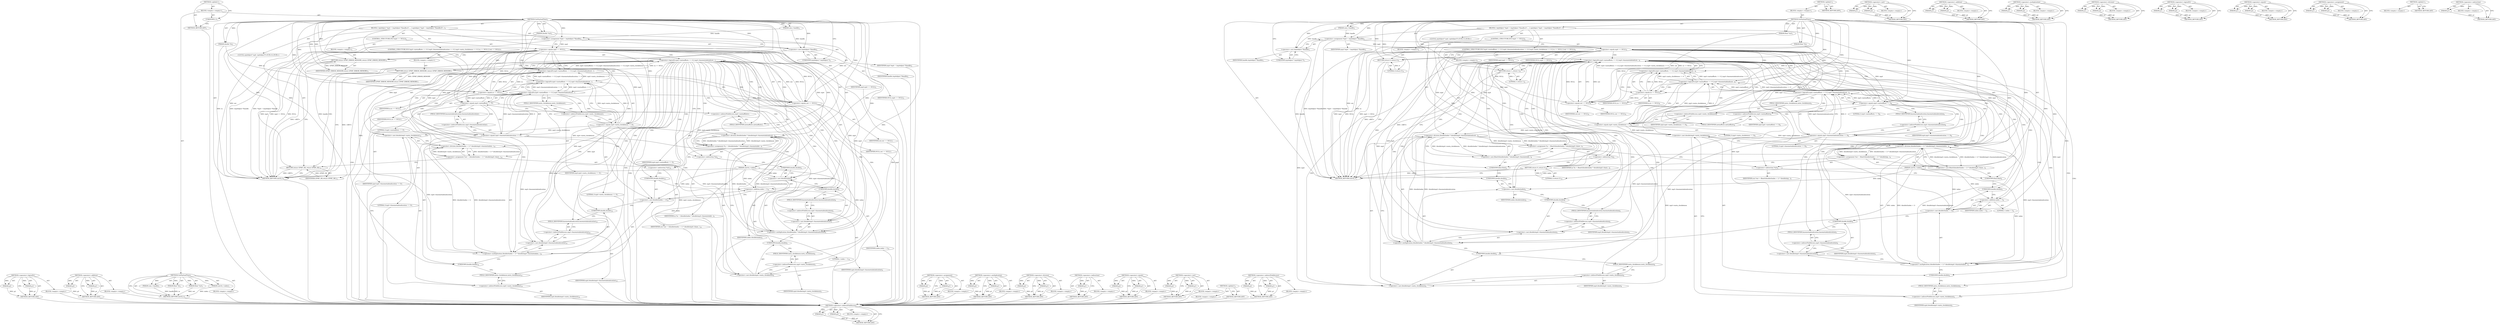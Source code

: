 digraph "&lt;operator&gt;.indirectFieldAccess" {
vulnerable_145 [label=<(METHOD,&lt;operator&gt;.indirectFieldAccess)>];
vulnerable_146 [label=<(PARAM,p1)>];
vulnerable_147 [label=<(PARAM,p2)>];
vulnerable_148 [label=<(BLOCK,&lt;empty&gt;,&lt;empty&gt;)>];
vulnerable_149 [label=<(METHOD_RETURN,ANY)>];
vulnerable_6 [label=<(METHOD,&lt;global&gt;)<SUB>1</SUB>>];
vulnerable_7 [label=<(BLOCK,&lt;empty&gt;,&lt;empty&gt;)<SUB>1</SUB>>];
vulnerable_8 [label=<(METHOD,GetPayloadTime)<SUB>1</SUB>>];
vulnerable_9 [label=<(PARAM,size_t handle)<SUB>1</SUB>>];
vulnerable_10 [label=<(PARAM,uint32_t index)<SUB>1</SUB>>];
vulnerable_11 [label=<(PARAM,float *in)<SUB>1</SUB>>];
vulnerable_12 [label=<(PARAM,float *out)<SUB>1</SUB>>];
vulnerable_13 [label=<(BLOCK,{
 	mp4object *mp4 = (mp4object *)handle;
	if (...,{
 	mp4object *mp4 = (mp4object *)handle;
	if (...)<SUB>2</SUB>>];
vulnerable_14 [label="<(LOCAL,mp4object* mp4: mp4object*)<SUB>3</SUB>>"];
vulnerable_15 [label=<(&lt;operator&gt;.assignment,*mp4 = (mp4object *)handle)<SUB>3</SUB>>];
vulnerable_16 [label=<(IDENTIFIER,mp4,*mp4 = (mp4object *)handle)<SUB>3</SUB>>];
vulnerable_17 [label=<(&lt;operator&gt;.cast,(mp4object *)handle)<SUB>3</SUB>>];
vulnerable_18 [label=<(UNKNOWN,mp4object *,mp4object *)<SUB>3</SUB>>];
vulnerable_19 [label=<(IDENTIFIER,handle,(mp4object *)handle)<SUB>3</SUB>>];
vulnerable_20 [label=<(CONTROL_STRUCTURE,IF,if (mp4 == NULL))<SUB>4</SUB>>];
vulnerable_21 [label=<(&lt;operator&gt;.equals,mp4 == NULL)<SUB>4</SUB>>];
vulnerable_22 [label=<(IDENTIFIER,mp4,mp4 == NULL)<SUB>4</SUB>>];
vulnerable_23 [label=<(IDENTIFIER,NULL,mp4 == NULL)<SUB>4</SUB>>];
vulnerable_24 [label=<(BLOCK,&lt;empty&gt;,&lt;empty&gt;)<SUB>4</SUB>>];
vulnerable_25 [label=<(RETURN,return 0;,return 0;)<SUB>4</SUB>>];
vulnerable_26 [label=<(LITERAL,0,return 0;)<SUB>4</SUB>>];
vulnerable_27 [label=<(CONTROL_STRUCTURE,IF,if (mp4-&gt;metaoffsets == 0 || mp4-&gt;basemetadataduration == 0 || mp4-&gt;meta_clockdemon == 0 || in == NULL || out == NULL))<SUB>6</SUB>>];
vulnerable_28 [label=<(&lt;operator&gt;.logicalOr,mp4-&gt;metaoffsets == 0 || mp4-&gt;basemetadatadurat...)<SUB>6</SUB>>];
vulnerable_29 [label=<(&lt;operator&gt;.logicalOr,mp4-&gt;metaoffsets == 0 || mp4-&gt;basemetadatadurat...)<SUB>6</SUB>>];
vulnerable_30 [label=<(&lt;operator&gt;.logicalOr,mp4-&gt;metaoffsets == 0 || mp4-&gt;basemetadatadurat...)<SUB>6</SUB>>];
vulnerable_31 [label=<(&lt;operator&gt;.logicalOr,mp4-&gt;metaoffsets == 0 || mp4-&gt;basemetadatadurat...)<SUB>6</SUB>>];
vulnerable_32 [label=<(&lt;operator&gt;.equals,mp4-&gt;metaoffsets == 0)<SUB>6</SUB>>];
vulnerable_33 [label=<(&lt;operator&gt;.indirectFieldAccess,mp4-&gt;metaoffsets)<SUB>6</SUB>>];
vulnerable_34 [label=<(IDENTIFIER,mp4,mp4-&gt;metaoffsets == 0)<SUB>6</SUB>>];
vulnerable_35 [label=<(FIELD_IDENTIFIER,metaoffsets,metaoffsets)<SUB>6</SUB>>];
vulnerable_36 [label=<(LITERAL,0,mp4-&gt;metaoffsets == 0)<SUB>6</SUB>>];
vulnerable_37 [label=<(&lt;operator&gt;.equals,mp4-&gt;basemetadataduration == 0)<SUB>6</SUB>>];
vulnerable_38 [label=<(&lt;operator&gt;.indirectFieldAccess,mp4-&gt;basemetadataduration)<SUB>6</SUB>>];
vulnerable_39 [label=<(IDENTIFIER,mp4,mp4-&gt;basemetadataduration == 0)<SUB>6</SUB>>];
vulnerable_40 [label=<(FIELD_IDENTIFIER,basemetadataduration,basemetadataduration)<SUB>6</SUB>>];
vulnerable_41 [label=<(LITERAL,0,mp4-&gt;basemetadataduration == 0)<SUB>6</SUB>>];
vulnerable_42 [label=<(&lt;operator&gt;.equals,mp4-&gt;meta_clockdemon == 0)<SUB>6</SUB>>];
vulnerable_43 [label=<(&lt;operator&gt;.indirectFieldAccess,mp4-&gt;meta_clockdemon)<SUB>6</SUB>>];
vulnerable_44 [label=<(IDENTIFIER,mp4,mp4-&gt;meta_clockdemon == 0)<SUB>6</SUB>>];
vulnerable_45 [label=<(FIELD_IDENTIFIER,meta_clockdemon,meta_clockdemon)<SUB>6</SUB>>];
vulnerable_46 [label=<(LITERAL,0,mp4-&gt;meta_clockdemon == 0)<SUB>6</SUB>>];
vulnerable_47 [label=<(&lt;operator&gt;.equals,in == NULL)<SUB>6</SUB>>];
vulnerable_48 [label=<(IDENTIFIER,in,in == NULL)<SUB>6</SUB>>];
vulnerable_49 [label=<(IDENTIFIER,NULL,in == NULL)<SUB>6</SUB>>];
vulnerable_50 [label=<(&lt;operator&gt;.equals,out == NULL)<SUB>6</SUB>>];
vulnerable_51 [label=<(IDENTIFIER,out,out == NULL)<SUB>6</SUB>>];
vulnerable_52 [label=<(IDENTIFIER,NULL,out == NULL)<SUB>6</SUB>>];
vulnerable_53 [label=<(BLOCK,&lt;empty&gt;,&lt;empty&gt;)<SUB>6</SUB>>];
vulnerable_54 [label=<(RETURN,return 1;,return 1;)<SUB>6</SUB>>];
vulnerable_55 [label=<(LITERAL,1,return 1;)<SUB>6</SUB>>];
vulnerable_56 [label=<(&lt;operator&gt;.assignment,*in = (float)((double)index * (double)mp4-&gt;base...)<SUB>8</SUB>>];
vulnerable_57 [label=<(&lt;operator&gt;.indirection,*in)<SUB>8</SUB>>];
vulnerable_58 [label=<(IDENTIFIER,in,*in = (float)((double)index * (double)mp4-&gt;base...)<SUB>8</SUB>>];
vulnerable_59 [label=<(&lt;operator&gt;.cast,(float)((double)index * (double)mp4-&gt;basemetada...)<SUB>8</SUB>>];
vulnerable_60 [label=<(UNKNOWN,float,float)<SUB>8</SUB>>];
vulnerable_61 [label=<(&lt;operator&gt;.division,(double)index * (double)mp4-&gt;basemetadatadurati...)<SUB>8</SUB>>];
vulnerable_62 [label=<(&lt;operator&gt;.multiplication,(double)index * (double)mp4-&gt;basemetadataduration)<SUB>8</SUB>>];
vulnerable_63 [label=<(&lt;operator&gt;.cast,(double)index)<SUB>8</SUB>>];
vulnerable_64 [label=<(UNKNOWN,double,double)<SUB>8</SUB>>];
vulnerable_65 [label=<(IDENTIFIER,index,(double)index)<SUB>8</SUB>>];
vulnerable_66 [label=<(&lt;operator&gt;.cast,(double)mp4-&gt;basemetadataduration)<SUB>8</SUB>>];
vulnerable_67 [label=<(UNKNOWN,double,double)<SUB>8</SUB>>];
vulnerable_68 [label=<(&lt;operator&gt;.indirectFieldAccess,mp4-&gt;basemetadataduration)<SUB>8</SUB>>];
vulnerable_69 [label=<(IDENTIFIER,mp4,(double)mp4-&gt;basemetadataduration)<SUB>8</SUB>>];
vulnerable_70 [label=<(FIELD_IDENTIFIER,basemetadataduration,basemetadataduration)<SUB>8</SUB>>];
vulnerable_71 [label=<(&lt;operator&gt;.cast,(double)mp4-&gt;meta_clockdemon)<SUB>8</SUB>>];
vulnerable_72 [label=<(UNKNOWN,double,double)<SUB>8</SUB>>];
vulnerable_73 [label=<(&lt;operator&gt;.indirectFieldAccess,mp4-&gt;meta_clockdemon)<SUB>8</SUB>>];
vulnerable_74 [label=<(IDENTIFIER,mp4,(double)mp4-&gt;meta_clockdemon)<SUB>8</SUB>>];
vulnerable_75 [label=<(FIELD_IDENTIFIER,meta_clockdemon,meta_clockdemon)<SUB>8</SUB>>];
vulnerable_76 [label=<(&lt;operator&gt;.assignment,*out = (float)((double)(index + 1) * (double)mp...)<SUB>9</SUB>>];
vulnerable_77 [label=<(&lt;operator&gt;.indirection,*out)<SUB>9</SUB>>];
vulnerable_78 [label=<(IDENTIFIER,out,*out = (float)((double)(index + 1) * (double)mp...)<SUB>9</SUB>>];
vulnerable_79 [label=<(&lt;operator&gt;.cast,(float)((double)(index + 1) * (double)mp4-&gt;base...)<SUB>9</SUB>>];
vulnerable_80 [label=<(UNKNOWN,float,float)<SUB>9</SUB>>];
vulnerable_81 [label=<(&lt;operator&gt;.division,(double)(index + 1) * (double)mp4-&gt;basemetadata...)<SUB>9</SUB>>];
vulnerable_82 [label=<(&lt;operator&gt;.multiplication,(double)(index + 1) * (double)mp4-&gt;basemetadata...)<SUB>9</SUB>>];
vulnerable_83 [label=<(&lt;operator&gt;.cast,(double)(index + 1))<SUB>9</SUB>>];
vulnerable_84 [label=<(UNKNOWN,double,double)<SUB>9</SUB>>];
vulnerable_85 [label=<(&lt;operator&gt;.addition,index + 1)<SUB>9</SUB>>];
vulnerable_86 [label=<(IDENTIFIER,index,index + 1)<SUB>9</SUB>>];
vulnerable_87 [label=<(LITERAL,1,index + 1)<SUB>9</SUB>>];
vulnerable_88 [label=<(&lt;operator&gt;.cast,(double)mp4-&gt;basemetadataduration)<SUB>9</SUB>>];
vulnerable_89 [label=<(UNKNOWN,double,double)<SUB>9</SUB>>];
vulnerable_90 [label=<(&lt;operator&gt;.indirectFieldAccess,mp4-&gt;basemetadataduration)<SUB>9</SUB>>];
vulnerable_91 [label=<(IDENTIFIER,mp4,(double)mp4-&gt;basemetadataduration)<SUB>9</SUB>>];
vulnerable_92 [label=<(FIELD_IDENTIFIER,basemetadataduration,basemetadataduration)<SUB>9</SUB>>];
vulnerable_93 [label=<(&lt;operator&gt;.cast,(double)mp4-&gt;meta_clockdemon)<SUB>9</SUB>>];
vulnerable_94 [label=<(UNKNOWN,double,double)<SUB>9</SUB>>];
vulnerable_95 [label=<(&lt;operator&gt;.indirectFieldAccess,mp4-&gt;meta_clockdemon)<SUB>9</SUB>>];
vulnerable_96 [label=<(IDENTIFIER,mp4,(double)mp4-&gt;meta_clockdemon)<SUB>9</SUB>>];
vulnerable_97 [label=<(FIELD_IDENTIFIER,meta_clockdemon,meta_clockdemon)<SUB>9</SUB>>];
vulnerable_98 [label=<(RETURN,return 0;,return 0;)<SUB>10</SUB>>];
vulnerable_99 [label=<(LITERAL,0,return 0;)<SUB>10</SUB>>];
vulnerable_100 [label=<(METHOD_RETURN,uint32_t)<SUB>1</SUB>>];
vulnerable_102 [label=<(METHOD_RETURN,ANY)<SUB>1</SUB>>];
vulnerable_130 [label=<(METHOD,&lt;operator&gt;.cast)>];
vulnerable_131 [label=<(PARAM,p1)>];
vulnerable_132 [label=<(PARAM,p2)>];
vulnerable_133 [label=<(BLOCK,&lt;empty&gt;,&lt;empty&gt;)>];
vulnerable_134 [label=<(METHOD_RETURN,ANY)>];
vulnerable_164 [label=<(METHOD,&lt;operator&gt;.addition)>];
vulnerable_165 [label=<(PARAM,p1)>];
vulnerable_166 [label=<(PARAM,p2)>];
vulnerable_167 [label=<(BLOCK,&lt;empty&gt;,&lt;empty&gt;)>];
vulnerable_168 [label=<(METHOD_RETURN,ANY)>];
vulnerable_159 [label=<(METHOD,&lt;operator&gt;.multiplication)>];
vulnerable_160 [label=<(PARAM,p1)>];
vulnerable_161 [label=<(PARAM,p2)>];
vulnerable_162 [label=<(BLOCK,&lt;empty&gt;,&lt;empty&gt;)>];
vulnerable_163 [label=<(METHOD_RETURN,ANY)>];
vulnerable_154 [label=<(METHOD,&lt;operator&gt;.division)>];
vulnerable_155 [label=<(PARAM,p1)>];
vulnerable_156 [label=<(PARAM,p2)>];
vulnerable_157 [label=<(BLOCK,&lt;empty&gt;,&lt;empty&gt;)>];
vulnerable_158 [label=<(METHOD_RETURN,ANY)>];
vulnerable_140 [label=<(METHOD,&lt;operator&gt;.logicalOr)>];
vulnerable_141 [label=<(PARAM,p1)>];
vulnerable_142 [label=<(PARAM,p2)>];
vulnerable_143 [label=<(BLOCK,&lt;empty&gt;,&lt;empty&gt;)>];
vulnerable_144 [label=<(METHOD_RETURN,ANY)>];
vulnerable_135 [label=<(METHOD,&lt;operator&gt;.equals)>];
vulnerable_136 [label=<(PARAM,p1)>];
vulnerable_137 [label=<(PARAM,p2)>];
vulnerable_138 [label=<(BLOCK,&lt;empty&gt;,&lt;empty&gt;)>];
vulnerable_139 [label=<(METHOD_RETURN,ANY)>];
vulnerable_125 [label=<(METHOD,&lt;operator&gt;.assignment)>];
vulnerable_126 [label=<(PARAM,p1)>];
vulnerable_127 [label=<(PARAM,p2)>];
vulnerable_128 [label=<(BLOCK,&lt;empty&gt;,&lt;empty&gt;)>];
vulnerable_129 [label=<(METHOD_RETURN,ANY)>];
vulnerable_119 [label=<(METHOD,&lt;global&gt;)<SUB>1</SUB>>];
vulnerable_120 [label=<(BLOCK,&lt;empty&gt;,&lt;empty&gt;)>];
vulnerable_121 [label=<(METHOD_RETURN,ANY)>];
vulnerable_150 [label=<(METHOD,&lt;operator&gt;.indirection)>];
vulnerable_151 [label=<(PARAM,p1)>];
vulnerable_152 [label=<(BLOCK,&lt;empty&gt;,&lt;empty&gt;)>];
vulnerable_153 [label=<(METHOD_RETURN,ANY)>];
fixed_147 [label=<(METHOD,&lt;operator&gt;.logicalOr)>];
fixed_148 [label=<(PARAM,p1)>];
fixed_149 [label=<(PARAM,p2)>];
fixed_150 [label=<(BLOCK,&lt;empty&gt;,&lt;empty&gt;)>];
fixed_151 [label=<(METHOD_RETURN,ANY)>];
fixed_171 [label=<(METHOD,&lt;operator&gt;.addition)>];
fixed_172 [label=<(PARAM,p1)>];
fixed_173 [label=<(PARAM,p2)>];
fixed_174 [label=<(BLOCK,&lt;empty&gt;,&lt;empty&gt;)>];
fixed_175 [label=<(METHOD_RETURN,ANY)>];
fixed_6 [label=<(METHOD,&lt;global&gt;)<SUB>1</SUB>>];
fixed_7 [label=<(BLOCK,&lt;empty&gt;,&lt;empty&gt;)<SUB>1</SUB>>];
fixed_8 [label=<(METHOD,GetPayloadTime)<SUB>1</SUB>>];
fixed_9 [label=<(PARAM,size_t handle)<SUB>1</SUB>>];
fixed_10 [label=<(PARAM,uint32_t index)<SUB>1</SUB>>];
fixed_11 [label=<(PARAM,float *in)<SUB>1</SUB>>];
fixed_12 [label=<(PARAM,float *out)<SUB>1</SUB>>];
fixed_13 [label=<(BLOCK,&lt;empty&gt;,&lt;empty&gt;)>];
fixed_14 [label=<(METHOD_RETURN,uint32_t)<SUB>1</SUB>>];
fixed_16 [label=<(UNKNOWN,),))<SUB>1</SUB>>];
fixed_17 [label=<(METHOD,GetPayloadTime)<SUB>2</SUB>>];
fixed_18 [label=<(PARAM,size_t handle)<SUB>2</SUB>>];
fixed_19 [label=<(PARAM,uint32_t index)<SUB>2</SUB>>];
fixed_20 [label=<(PARAM,double *in)<SUB>2</SUB>>];
fixed_21 [label=<(PARAM,double *out)<SUB>2</SUB>>];
fixed_22 [label=<(BLOCK,{
 	mp4object *mp4 = (mp4object *)handle;
	if (...,{
 	mp4object *mp4 = (mp4object *)handle;
	if (...)<SUB>3</SUB>>];
fixed_23 [label="<(LOCAL,mp4object* mp4: mp4object*)<SUB>4</SUB>>"];
fixed_24 [label=<(&lt;operator&gt;.assignment,*mp4 = (mp4object *)handle)<SUB>4</SUB>>];
fixed_25 [label=<(IDENTIFIER,mp4,*mp4 = (mp4object *)handle)<SUB>4</SUB>>];
fixed_26 [label=<(&lt;operator&gt;.cast,(mp4object *)handle)<SUB>4</SUB>>];
fixed_27 [label=<(UNKNOWN,mp4object *,mp4object *)<SUB>4</SUB>>];
fixed_28 [label=<(IDENTIFIER,handle,(mp4object *)handle)<SUB>4</SUB>>];
fixed_29 [label=<(CONTROL_STRUCTURE,IF,if (mp4 == NULL))<SUB>5</SUB>>];
fixed_30 [label=<(&lt;operator&gt;.equals,mp4 == NULL)<SUB>5</SUB>>];
fixed_31 [label=<(IDENTIFIER,mp4,mp4 == NULL)<SUB>5</SUB>>];
fixed_32 [label=<(IDENTIFIER,NULL,mp4 == NULL)<SUB>5</SUB>>];
fixed_33 [label=<(BLOCK,&lt;empty&gt;,&lt;empty&gt;)<SUB>5</SUB>>];
fixed_34 [label=<(RETURN,return GPMF_ERROR_MEMORY;,return GPMF_ERROR_MEMORY;)<SUB>5</SUB>>];
fixed_35 [label=<(IDENTIFIER,GPMF_ERROR_MEMORY,return GPMF_ERROR_MEMORY;)<SUB>5</SUB>>];
fixed_36 [label=<(CONTROL_STRUCTURE,IF,if (mp4-&gt;metaoffsets == 0 || mp4-&gt;basemetadataduration == 0 || mp4-&gt;meta_clockdemon == 0 || in == NULL || out == NULL))<SUB>7</SUB>>];
fixed_37 [label=<(&lt;operator&gt;.logicalOr,mp4-&gt;metaoffsets == 0 || mp4-&gt;basemetadatadurat...)<SUB>7</SUB>>];
fixed_38 [label=<(&lt;operator&gt;.logicalOr,mp4-&gt;metaoffsets == 0 || mp4-&gt;basemetadatadurat...)<SUB>7</SUB>>];
fixed_39 [label=<(&lt;operator&gt;.logicalOr,mp4-&gt;metaoffsets == 0 || mp4-&gt;basemetadatadurat...)<SUB>7</SUB>>];
fixed_40 [label=<(&lt;operator&gt;.logicalOr,mp4-&gt;metaoffsets == 0 || mp4-&gt;basemetadatadurat...)<SUB>7</SUB>>];
fixed_41 [label=<(&lt;operator&gt;.equals,mp4-&gt;metaoffsets == 0)<SUB>7</SUB>>];
fixed_42 [label=<(&lt;operator&gt;.indirectFieldAccess,mp4-&gt;metaoffsets)<SUB>7</SUB>>];
fixed_43 [label=<(IDENTIFIER,mp4,mp4-&gt;metaoffsets == 0)<SUB>7</SUB>>];
fixed_44 [label=<(FIELD_IDENTIFIER,metaoffsets,metaoffsets)<SUB>7</SUB>>];
fixed_45 [label=<(LITERAL,0,mp4-&gt;metaoffsets == 0)<SUB>7</SUB>>];
fixed_46 [label=<(&lt;operator&gt;.equals,mp4-&gt;basemetadataduration == 0)<SUB>7</SUB>>];
fixed_47 [label=<(&lt;operator&gt;.indirectFieldAccess,mp4-&gt;basemetadataduration)<SUB>7</SUB>>];
fixed_48 [label=<(IDENTIFIER,mp4,mp4-&gt;basemetadataduration == 0)<SUB>7</SUB>>];
fixed_49 [label=<(FIELD_IDENTIFIER,basemetadataduration,basemetadataduration)<SUB>7</SUB>>];
fixed_50 [label=<(LITERAL,0,mp4-&gt;basemetadataduration == 0)<SUB>7</SUB>>];
fixed_51 [label=<(&lt;operator&gt;.equals,mp4-&gt;meta_clockdemon == 0)<SUB>7</SUB>>];
fixed_52 [label=<(&lt;operator&gt;.indirectFieldAccess,mp4-&gt;meta_clockdemon)<SUB>7</SUB>>];
fixed_53 [label=<(IDENTIFIER,mp4,mp4-&gt;meta_clockdemon == 0)<SUB>7</SUB>>];
fixed_54 [label=<(FIELD_IDENTIFIER,meta_clockdemon,meta_clockdemon)<SUB>7</SUB>>];
fixed_55 [label=<(LITERAL,0,mp4-&gt;meta_clockdemon == 0)<SUB>7</SUB>>];
fixed_56 [label=<(&lt;operator&gt;.equals,in == NULL)<SUB>7</SUB>>];
fixed_57 [label=<(IDENTIFIER,in,in == NULL)<SUB>7</SUB>>];
fixed_58 [label=<(IDENTIFIER,NULL,in == NULL)<SUB>7</SUB>>];
fixed_59 [label=<(&lt;operator&gt;.equals,out == NULL)<SUB>7</SUB>>];
fixed_60 [label=<(IDENTIFIER,out,out == NULL)<SUB>7</SUB>>];
fixed_61 [label=<(IDENTIFIER,NULL,out == NULL)<SUB>7</SUB>>];
fixed_62 [label=<(BLOCK,&lt;empty&gt;,&lt;empty&gt;)<SUB>7</SUB>>];
fixed_63 [label=<(RETURN,return GPMF_ERROR_MEMORY;,return GPMF_ERROR_MEMORY;)<SUB>7</SUB>>];
fixed_64 [label=<(IDENTIFIER,GPMF_ERROR_MEMORY,return GPMF_ERROR_MEMORY;)<SUB>7</SUB>>];
fixed_65 [label=<(&lt;operator&gt;.assignment,*in = ((double)index * (double)mp4-&gt;basemetadat...)<SUB>9</SUB>>];
fixed_66 [label=<(&lt;operator&gt;.indirection,*in)<SUB>9</SUB>>];
fixed_67 [label=<(IDENTIFIER,in,*in = ((double)index * (double)mp4-&gt;basemetadat...)<SUB>9</SUB>>];
fixed_68 [label=<(&lt;operator&gt;.division,(double)index * (double)mp4-&gt;basemetadatadurati...)<SUB>9</SUB>>];
fixed_69 [label=<(&lt;operator&gt;.multiplication,(double)index * (double)mp4-&gt;basemetadataduration)<SUB>9</SUB>>];
fixed_70 [label=<(&lt;operator&gt;.cast,(double)index)<SUB>9</SUB>>];
fixed_71 [label=<(UNKNOWN,double,double)<SUB>9</SUB>>];
fixed_72 [label=<(IDENTIFIER,index,(double)index)<SUB>9</SUB>>];
fixed_73 [label=<(&lt;operator&gt;.cast,(double)mp4-&gt;basemetadataduration)<SUB>9</SUB>>];
fixed_74 [label=<(UNKNOWN,double,double)<SUB>9</SUB>>];
fixed_75 [label=<(&lt;operator&gt;.indirectFieldAccess,mp4-&gt;basemetadataduration)<SUB>9</SUB>>];
fixed_76 [label=<(IDENTIFIER,mp4,(double)mp4-&gt;basemetadataduration)<SUB>9</SUB>>];
fixed_77 [label=<(FIELD_IDENTIFIER,basemetadataduration,basemetadataduration)<SUB>9</SUB>>];
fixed_78 [label=<(&lt;operator&gt;.cast,(double)mp4-&gt;meta_clockdemon)<SUB>9</SUB>>];
fixed_79 [label=<(UNKNOWN,double,double)<SUB>9</SUB>>];
fixed_80 [label=<(&lt;operator&gt;.indirectFieldAccess,mp4-&gt;meta_clockdemon)<SUB>9</SUB>>];
fixed_81 [label=<(IDENTIFIER,mp4,(double)mp4-&gt;meta_clockdemon)<SUB>9</SUB>>];
fixed_82 [label=<(FIELD_IDENTIFIER,meta_clockdemon,meta_clockdemon)<SUB>9</SUB>>];
fixed_83 [label=<(&lt;operator&gt;.assignment,*out = ((double)(index + 1) * (double)mp4-&gt;base...)<SUB>10</SUB>>];
fixed_84 [label=<(&lt;operator&gt;.indirection,*out)<SUB>10</SUB>>];
fixed_85 [label=<(IDENTIFIER,out,*out = ((double)(index + 1) * (double)mp4-&gt;base...)<SUB>10</SUB>>];
fixed_86 [label=<(&lt;operator&gt;.division,(double)(index + 1) * (double)mp4-&gt;basemetadata...)<SUB>10</SUB>>];
fixed_87 [label=<(&lt;operator&gt;.multiplication,(double)(index + 1) * (double)mp4-&gt;basemetadata...)<SUB>10</SUB>>];
fixed_88 [label=<(&lt;operator&gt;.cast,(double)(index + 1))<SUB>10</SUB>>];
fixed_89 [label=<(UNKNOWN,double,double)<SUB>10</SUB>>];
fixed_90 [label=<(&lt;operator&gt;.addition,index + 1)<SUB>10</SUB>>];
fixed_91 [label=<(IDENTIFIER,index,index + 1)<SUB>10</SUB>>];
fixed_92 [label=<(LITERAL,1,index + 1)<SUB>10</SUB>>];
fixed_93 [label=<(&lt;operator&gt;.cast,(double)mp4-&gt;basemetadataduration)<SUB>10</SUB>>];
fixed_94 [label=<(UNKNOWN,double,double)<SUB>10</SUB>>];
fixed_95 [label=<(&lt;operator&gt;.indirectFieldAccess,mp4-&gt;basemetadataduration)<SUB>10</SUB>>];
fixed_96 [label=<(IDENTIFIER,mp4,(double)mp4-&gt;basemetadataduration)<SUB>10</SUB>>];
fixed_97 [label=<(FIELD_IDENTIFIER,basemetadataduration,basemetadataduration)<SUB>10</SUB>>];
fixed_98 [label=<(&lt;operator&gt;.cast,(double)mp4-&gt;meta_clockdemon)<SUB>10</SUB>>];
fixed_99 [label=<(UNKNOWN,double,double)<SUB>10</SUB>>];
fixed_100 [label=<(&lt;operator&gt;.indirectFieldAccess,mp4-&gt;meta_clockdemon)<SUB>10</SUB>>];
fixed_101 [label=<(IDENTIFIER,mp4,(double)mp4-&gt;meta_clockdemon)<SUB>10</SUB>>];
fixed_102 [label=<(FIELD_IDENTIFIER,meta_clockdemon,meta_clockdemon)<SUB>10</SUB>>];
fixed_103 [label=<(RETURN,return GPMF_OK;,return GPMF_OK;)<SUB>11</SUB>>];
fixed_104 [label=<(IDENTIFIER,GPMF_OK,return GPMF_OK;)<SUB>11</SUB>>];
fixed_105 [label=<(METHOD_RETURN,uint32_t)<SUB>2</SUB>>];
fixed_107 [label=<(METHOD_RETURN,ANY)<SUB>1</SUB>>];
fixed_132 [label=<(METHOD,&lt;operator&gt;.assignment)>];
fixed_133 [label=<(PARAM,p1)>];
fixed_134 [label=<(PARAM,p2)>];
fixed_135 [label=<(BLOCK,&lt;empty&gt;,&lt;empty&gt;)>];
fixed_136 [label=<(METHOD_RETURN,ANY)>];
fixed_166 [label=<(METHOD,&lt;operator&gt;.multiplication)>];
fixed_167 [label=<(PARAM,p1)>];
fixed_168 [label=<(PARAM,p2)>];
fixed_169 [label=<(BLOCK,&lt;empty&gt;,&lt;empty&gt;)>];
fixed_170 [label=<(METHOD_RETURN,ANY)>];
fixed_161 [label=<(METHOD,&lt;operator&gt;.division)>];
fixed_162 [label=<(PARAM,p1)>];
fixed_163 [label=<(PARAM,p2)>];
fixed_164 [label=<(BLOCK,&lt;empty&gt;,&lt;empty&gt;)>];
fixed_165 [label=<(METHOD_RETURN,ANY)>];
fixed_157 [label=<(METHOD,&lt;operator&gt;.indirection)>];
fixed_158 [label=<(PARAM,p1)>];
fixed_159 [label=<(BLOCK,&lt;empty&gt;,&lt;empty&gt;)>];
fixed_160 [label=<(METHOD_RETURN,ANY)>];
fixed_142 [label=<(METHOD,&lt;operator&gt;.equals)>];
fixed_143 [label=<(PARAM,p1)>];
fixed_144 [label=<(PARAM,p2)>];
fixed_145 [label=<(BLOCK,&lt;empty&gt;,&lt;empty&gt;)>];
fixed_146 [label=<(METHOD_RETURN,ANY)>];
fixed_137 [label=<(METHOD,&lt;operator&gt;.cast)>];
fixed_138 [label=<(PARAM,p1)>];
fixed_139 [label=<(PARAM,p2)>];
fixed_140 [label=<(BLOCK,&lt;empty&gt;,&lt;empty&gt;)>];
fixed_141 [label=<(METHOD_RETURN,ANY)>];
fixed_126 [label=<(METHOD,&lt;global&gt;)<SUB>1</SUB>>];
fixed_127 [label=<(BLOCK,&lt;empty&gt;,&lt;empty&gt;)>];
fixed_128 [label=<(METHOD_RETURN,ANY)>];
fixed_152 [label=<(METHOD,&lt;operator&gt;.indirectFieldAccess)>];
fixed_153 [label=<(PARAM,p1)>];
fixed_154 [label=<(PARAM,p2)>];
fixed_155 [label=<(BLOCK,&lt;empty&gt;,&lt;empty&gt;)>];
fixed_156 [label=<(METHOD_RETURN,ANY)>];
vulnerable_145 -> vulnerable_146  [key=0, label="AST: "];
vulnerable_145 -> vulnerable_146  [key=1, label="DDG: "];
vulnerable_145 -> vulnerable_148  [key=0, label="AST: "];
vulnerable_145 -> vulnerable_147  [key=0, label="AST: "];
vulnerable_145 -> vulnerable_147  [key=1, label="DDG: "];
vulnerable_145 -> vulnerable_149  [key=0, label="AST: "];
vulnerable_145 -> vulnerable_149  [key=1, label="CFG: "];
vulnerable_146 -> vulnerable_149  [key=0, label="DDG: p1"];
vulnerable_147 -> vulnerable_149  [key=0, label="DDG: p2"];
vulnerable_6 -> vulnerable_7  [key=0, label="AST: "];
vulnerable_6 -> vulnerable_102  [key=0, label="AST: "];
vulnerable_6 -> vulnerable_102  [key=1, label="CFG: "];
vulnerable_7 -> vulnerable_8  [key=0, label="AST: "];
vulnerable_8 -> vulnerable_9  [key=0, label="AST: "];
vulnerable_8 -> vulnerable_9  [key=1, label="DDG: "];
vulnerable_8 -> vulnerable_10  [key=0, label="AST: "];
vulnerable_8 -> vulnerable_10  [key=1, label="DDG: "];
vulnerable_8 -> vulnerable_11  [key=0, label="AST: "];
vulnerable_8 -> vulnerable_11  [key=1, label="DDG: "];
vulnerable_8 -> vulnerable_12  [key=0, label="AST: "];
vulnerable_8 -> vulnerable_12  [key=1, label="DDG: "];
vulnerable_8 -> vulnerable_13  [key=0, label="AST: "];
vulnerable_8 -> vulnerable_100  [key=0, label="AST: "];
vulnerable_8 -> vulnerable_18  [key=0, label="CFG: "];
vulnerable_8 -> vulnerable_15  [key=0, label="DDG: "];
vulnerable_8 -> vulnerable_98  [key=0, label="DDG: "];
vulnerable_8 -> vulnerable_99  [key=0, label="DDG: "];
vulnerable_8 -> vulnerable_17  [key=0, label="DDG: "];
vulnerable_8 -> vulnerable_21  [key=0, label="DDG: "];
vulnerable_8 -> vulnerable_25  [key=0, label="DDG: "];
vulnerable_8 -> vulnerable_54  [key=0, label="DDG: "];
vulnerable_8 -> vulnerable_26  [key=0, label="DDG: "];
vulnerable_8 -> vulnerable_50  [key=0, label="DDG: "];
vulnerable_8 -> vulnerable_55  [key=0, label="DDG: "];
vulnerable_8 -> vulnerable_47  [key=0, label="DDG: "];
vulnerable_8 -> vulnerable_62  [key=0, label="DDG: "];
vulnerable_8 -> vulnerable_82  [key=0, label="DDG: "];
vulnerable_8 -> vulnerable_42  [key=0, label="DDG: "];
vulnerable_8 -> vulnerable_63  [key=0, label="DDG: "];
vulnerable_8 -> vulnerable_83  [key=0, label="DDG: "];
vulnerable_8 -> vulnerable_32  [key=0, label="DDG: "];
vulnerable_8 -> vulnerable_37  [key=0, label="DDG: "];
vulnerable_8 -> vulnerable_85  [key=0, label="DDG: "];
vulnerable_9 -> vulnerable_15  [key=0, label="DDG: handle"];
vulnerable_9 -> vulnerable_17  [key=0, label="DDG: handle"];
vulnerable_10 -> vulnerable_100  [key=0, label="DDG: index"];
vulnerable_10 -> vulnerable_62  [key=0, label="DDG: index"];
vulnerable_10 -> vulnerable_82  [key=0, label="DDG: index"];
vulnerable_10 -> vulnerable_63  [key=0, label="DDG: index"];
vulnerable_10 -> vulnerable_83  [key=0, label="DDG: index"];
vulnerable_10 -> vulnerable_85  [key=0, label="DDG: index"];
vulnerable_11 -> vulnerable_100  [key=0, label="DDG: in"];
vulnerable_11 -> vulnerable_47  [key=0, label="DDG: in"];
vulnerable_12 -> vulnerable_100  [key=0, label="DDG: out"];
vulnerable_12 -> vulnerable_50  [key=0, label="DDG: out"];
vulnerable_13 -> vulnerable_14  [key=0, label="AST: "];
vulnerable_13 -> vulnerable_15  [key=0, label="AST: "];
vulnerable_13 -> vulnerable_20  [key=0, label="AST: "];
vulnerable_13 -> vulnerable_27  [key=0, label="AST: "];
vulnerable_13 -> vulnerable_56  [key=0, label="AST: "];
vulnerable_13 -> vulnerable_76  [key=0, label="AST: "];
vulnerable_13 -> vulnerable_98  [key=0, label="AST: "];
vulnerable_15 -> vulnerable_16  [key=0, label="AST: "];
vulnerable_15 -> vulnerable_17  [key=0, label="AST: "];
vulnerable_15 -> vulnerable_21  [key=0, label="CFG: "];
vulnerable_15 -> vulnerable_21  [key=1, label="DDG: mp4"];
vulnerable_15 -> vulnerable_100  [key=0, label="DDG: (mp4object *)handle"];
vulnerable_15 -> vulnerable_100  [key=1, label="DDG: *mp4 = (mp4object *)handle"];
vulnerable_17 -> vulnerable_18  [key=0, label="AST: "];
vulnerable_17 -> vulnerable_19  [key=0, label="AST: "];
vulnerable_17 -> vulnerable_15  [key=0, label="CFG: "];
vulnerable_17 -> vulnerable_100  [key=0, label="DDG: handle"];
vulnerable_18 -> vulnerable_17  [key=0, label="CFG: "];
vulnerable_20 -> vulnerable_21  [key=0, label="AST: "];
vulnerable_20 -> vulnerable_24  [key=0, label="AST: "];
vulnerable_21 -> vulnerable_22  [key=0, label="AST: "];
vulnerable_21 -> vulnerable_23  [key=0, label="AST: "];
vulnerable_21 -> vulnerable_25  [key=0, label="CFG: "];
vulnerable_21 -> vulnerable_25  [key=1, label="CDG: "];
vulnerable_21 -> vulnerable_35  [key=0, label="CFG: "];
vulnerable_21 -> vulnerable_35  [key=1, label="CDG: "];
vulnerable_21 -> vulnerable_100  [key=0, label="DDG: mp4"];
vulnerable_21 -> vulnerable_100  [key=1, label="DDG: NULL"];
vulnerable_21 -> vulnerable_100  [key=2, label="DDG: mp4 == NULL"];
vulnerable_21 -> vulnerable_50  [key=0, label="DDG: NULL"];
vulnerable_21 -> vulnerable_61  [key=0, label="DDG: mp4"];
vulnerable_21 -> vulnerable_81  [key=0, label="DDG: mp4"];
vulnerable_21 -> vulnerable_47  [key=0, label="DDG: NULL"];
vulnerable_21 -> vulnerable_62  [key=0, label="DDG: mp4"];
vulnerable_21 -> vulnerable_71  [key=0, label="DDG: mp4"];
vulnerable_21 -> vulnerable_82  [key=0, label="DDG: mp4"];
vulnerable_21 -> vulnerable_93  [key=0, label="DDG: mp4"];
vulnerable_21 -> vulnerable_42  [key=0, label="DDG: mp4"];
vulnerable_21 -> vulnerable_66  [key=0, label="DDG: mp4"];
vulnerable_21 -> vulnerable_88  [key=0, label="DDG: mp4"];
vulnerable_21 -> vulnerable_32  [key=0, label="DDG: mp4"];
vulnerable_21 -> vulnerable_32  [key=1, label="CDG: "];
vulnerable_21 -> vulnerable_37  [key=0, label="DDG: mp4"];
vulnerable_21 -> vulnerable_30  [key=0, label="CDG: "];
vulnerable_21 -> vulnerable_28  [key=0, label="CDG: "];
vulnerable_21 -> vulnerable_29  [key=0, label="CDG: "];
vulnerable_21 -> vulnerable_33  [key=0, label="CDG: "];
vulnerable_21 -> vulnerable_31  [key=0, label="CDG: "];
vulnerable_24 -> vulnerable_25  [key=0, label="AST: "];
vulnerable_25 -> vulnerable_26  [key=0, label="AST: "];
vulnerable_25 -> vulnerable_100  [key=0, label="CFG: "];
vulnerable_25 -> vulnerable_100  [key=1, label="DDG: &lt;RET&gt;"];
vulnerable_26 -> vulnerable_25  [key=0, label="DDG: 0"];
vulnerable_27 -> vulnerable_28  [key=0, label="AST: "];
vulnerable_27 -> vulnerable_53  [key=0, label="AST: "];
vulnerable_28 -> vulnerable_29  [key=0, label="AST: "];
vulnerable_28 -> vulnerable_50  [key=0, label="AST: "];
vulnerable_28 -> vulnerable_54  [key=0, label="CFG: "];
vulnerable_28 -> vulnerable_54  [key=1, label="CDG: "];
vulnerable_28 -> vulnerable_57  [key=0, label="CFG: "];
vulnerable_28 -> vulnerable_57  [key=1, label="CDG: "];
vulnerable_28 -> vulnerable_94  [key=0, label="CDG: "];
vulnerable_28 -> vulnerable_68  [key=0, label="CDG: "];
vulnerable_28 -> vulnerable_60  [key=0, label="CDG: "];
vulnerable_28 -> vulnerable_73  [key=0, label="CDG: "];
vulnerable_28 -> vulnerable_77  [key=0, label="CDG: "];
vulnerable_28 -> vulnerable_64  [key=0, label="CDG: "];
vulnerable_28 -> vulnerable_89  [key=0, label="CDG: "];
vulnerable_28 -> vulnerable_66  [key=0, label="CDG: "];
vulnerable_28 -> vulnerable_98  [key=0, label="CDG: "];
vulnerable_28 -> vulnerable_75  [key=0, label="CDG: "];
vulnerable_28 -> vulnerable_81  [key=0, label="CDG: "];
vulnerable_28 -> vulnerable_84  [key=0, label="CDG: "];
vulnerable_28 -> vulnerable_85  [key=0, label="CDG: "];
vulnerable_28 -> vulnerable_72  [key=0, label="CDG: "];
vulnerable_28 -> vulnerable_56  [key=0, label="CDG: "];
vulnerable_28 -> vulnerable_67  [key=0, label="CDG: "];
vulnerable_28 -> vulnerable_95  [key=0, label="CDG: "];
vulnerable_28 -> vulnerable_92  [key=0, label="CDG: "];
vulnerable_28 -> vulnerable_76  [key=0, label="CDG: "];
vulnerable_28 -> vulnerable_59  [key=0, label="CDG: "];
vulnerable_28 -> vulnerable_97  [key=0, label="CDG: "];
vulnerable_28 -> vulnerable_82  [key=0, label="CDG: "];
vulnerable_28 -> vulnerable_93  [key=0, label="CDG: "];
vulnerable_28 -> vulnerable_90  [key=0, label="CDG: "];
vulnerable_28 -> vulnerable_79  [key=0, label="CDG: "];
vulnerable_28 -> vulnerable_80  [key=0, label="CDG: "];
vulnerable_28 -> vulnerable_61  [key=0, label="CDG: "];
vulnerable_28 -> vulnerable_83  [key=0, label="CDG: "];
vulnerable_28 -> vulnerable_71  [key=0, label="CDG: "];
vulnerable_28 -> vulnerable_88  [key=0, label="CDG: "];
vulnerable_28 -> vulnerable_70  [key=0, label="CDG: "];
vulnerable_28 -> vulnerable_63  [key=0, label="CDG: "];
vulnerable_28 -> vulnerable_62  [key=0, label="CDG: "];
vulnerable_29 -> vulnerable_30  [key=0, label="AST: "];
vulnerable_29 -> vulnerable_47  [key=0, label="AST: "];
vulnerable_29 -> vulnerable_28  [key=0, label="CFG: "];
vulnerable_29 -> vulnerable_28  [key=1, label="DDG: mp4-&gt;metaoffsets == 0 || mp4-&gt;basemetadataduration == 0 || mp4-&gt;meta_clockdemon == 0"];
vulnerable_29 -> vulnerable_28  [key=2, label="DDG: in == NULL"];
vulnerable_29 -> vulnerable_50  [key=0, label="CFG: "];
vulnerable_29 -> vulnerable_50  [key=1, label="CDG: "];
vulnerable_30 -> vulnerable_31  [key=0, label="AST: "];
vulnerable_30 -> vulnerable_42  [key=0, label="AST: "];
vulnerable_30 -> vulnerable_29  [key=0, label="CFG: "];
vulnerable_30 -> vulnerable_29  [key=1, label="DDG: mp4-&gt;metaoffsets == 0 || mp4-&gt;basemetadataduration == 0"];
vulnerable_30 -> vulnerable_29  [key=2, label="DDG: mp4-&gt;meta_clockdemon == 0"];
vulnerable_30 -> vulnerable_47  [key=0, label="CFG: "];
vulnerable_30 -> vulnerable_47  [key=1, label="CDG: "];
vulnerable_31 -> vulnerable_32  [key=0, label="AST: "];
vulnerable_31 -> vulnerable_37  [key=0, label="AST: "];
vulnerable_31 -> vulnerable_30  [key=0, label="CFG: "];
vulnerable_31 -> vulnerable_30  [key=1, label="DDG: mp4-&gt;metaoffsets == 0"];
vulnerable_31 -> vulnerable_30  [key=2, label="DDG: mp4-&gt;basemetadataduration == 0"];
vulnerable_31 -> vulnerable_45  [key=0, label="CFG: "];
vulnerable_31 -> vulnerable_45  [key=1, label="CDG: "];
vulnerable_31 -> vulnerable_42  [key=0, label="CDG: "];
vulnerable_31 -> vulnerable_43  [key=0, label="CDG: "];
vulnerable_32 -> vulnerable_33  [key=0, label="AST: "];
vulnerable_32 -> vulnerable_36  [key=0, label="AST: "];
vulnerable_32 -> vulnerable_31  [key=0, label="CFG: "];
vulnerable_32 -> vulnerable_31  [key=1, label="DDG: mp4-&gt;metaoffsets"];
vulnerable_32 -> vulnerable_31  [key=2, label="DDG: 0"];
vulnerable_32 -> vulnerable_40  [key=0, label="CFG: "];
vulnerable_32 -> vulnerable_40  [key=1, label="CDG: "];
vulnerable_32 -> vulnerable_37  [key=0, label="CDG: "];
vulnerable_32 -> vulnerable_38  [key=0, label="CDG: "];
vulnerable_33 -> vulnerable_34  [key=0, label="AST: "];
vulnerable_33 -> vulnerable_35  [key=0, label="AST: "];
vulnerable_33 -> vulnerable_32  [key=0, label="CFG: "];
vulnerable_35 -> vulnerable_33  [key=0, label="CFG: "];
vulnerable_37 -> vulnerable_38  [key=0, label="AST: "];
vulnerable_37 -> vulnerable_41  [key=0, label="AST: "];
vulnerable_37 -> vulnerable_31  [key=0, label="CFG: "];
vulnerable_37 -> vulnerable_31  [key=1, label="DDG: mp4-&gt;basemetadataduration"];
vulnerable_37 -> vulnerable_31  [key=2, label="DDG: 0"];
vulnerable_37 -> vulnerable_62  [key=0, label="DDG: mp4-&gt;basemetadataduration"];
vulnerable_37 -> vulnerable_82  [key=0, label="DDG: mp4-&gt;basemetadataduration"];
vulnerable_37 -> vulnerable_66  [key=0, label="DDG: mp4-&gt;basemetadataduration"];
vulnerable_37 -> vulnerable_88  [key=0, label="DDG: mp4-&gt;basemetadataduration"];
vulnerable_38 -> vulnerable_39  [key=0, label="AST: "];
vulnerable_38 -> vulnerable_40  [key=0, label="AST: "];
vulnerable_38 -> vulnerable_37  [key=0, label="CFG: "];
vulnerable_40 -> vulnerable_38  [key=0, label="CFG: "];
vulnerable_42 -> vulnerable_43  [key=0, label="AST: "];
vulnerable_42 -> vulnerable_46  [key=0, label="AST: "];
vulnerable_42 -> vulnerable_30  [key=0, label="CFG: "];
vulnerable_42 -> vulnerable_30  [key=1, label="DDG: mp4-&gt;meta_clockdemon"];
vulnerable_42 -> vulnerable_30  [key=2, label="DDG: 0"];
vulnerable_42 -> vulnerable_61  [key=0, label="DDG: mp4-&gt;meta_clockdemon"];
vulnerable_42 -> vulnerable_81  [key=0, label="DDG: mp4-&gt;meta_clockdemon"];
vulnerable_42 -> vulnerable_71  [key=0, label="DDG: mp4-&gt;meta_clockdemon"];
vulnerable_42 -> vulnerable_93  [key=0, label="DDG: mp4-&gt;meta_clockdemon"];
vulnerable_43 -> vulnerable_44  [key=0, label="AST: "];
vulnerable_43 -> vulnerable_45  [key=0, label="AST: "];
vulnerable_43 -> vulnerable_42  [key=0, label="CFG: "];
vulnerable_45 -> vulnerable_43  [key=0, label="CFG: "];
vulnerable_47 -> vulnerable_48  [key=0, label="AST: "];
vulnerable_47 -> vulnerable_49  [key=0, label="AST: "];
vulnerable_47 -> vulnerable_29  [key=0, label="CFG: "];
vulnerable_47 -> vulnerable_29  [key=1, label="DDG: in"];
vulnerable_47 -> vulnerable_29  [key=2, label="DDG: NULL"];
vulnerable_47 -> vulnerable_50  [key=0, label="DDG: NULL"];
vulnerable_50 -> vulnerable_51  [key=0, label="AST: "];
vulnerable_50 -> vulnerable_52  [key=0, label="AST: "];
vulnerable_50 -> vulnerable_28  [key=0, label="CFG: "];
vulnerable_50 -> vulnerable_28  [key=1, label="DDG: out"];
vulnerable_50 -> vulnerable_28  [key=2, label="DDG: NULL"];
vulnerable_53 -> vulnerable_54  [key=0, label="AST: "];
vulnerable_54 -> vulnerable_55  [key=0, label="AST: "];
vulnerable_54 -> vulnerable_100  [key=0, label="CFG: "];
vulnerable_54 -> vulnerable_100  [key=1, label="DDG: &lt;RET&gt;"];
vulnerable_55 -> vulnerable_54  [key=0, label="DDG: 1"];
vulnerable_56 -> vulnerable_57  [key=0, label="AST: "];
vulnerable_56 -> vulnerable_59  [key=0, label="AST: "];
vulnerable_56 -> vulnerable_77  [key=0, label="CFG: "];
vulnerable_57 -> vulnerable_58  [key=0, label="AST: "];
vulnerable_57 -> vulnerable_60  [key=0, label="CFG: "];
vulnerable_59 -> vulnerable_60  [key=0, label="AST: "];
vulnerable_59 -> vulnerable_61  [key=0, label="AST: "];
vulnerable_59 -> vulnerable_56  [key=0, label="CFG: "];
vulnerable_60 -> vulnerable_64  [key=0, label="CFG: "];
vulnerable_61 -> vulnerable_62  [key=0, label="AST: "];
vulnerable_61 -> vulnerable_71  [key=0, label="AST: "];
vulnerable_61 -> vulnerable_59  [key=0, label="CFG: "];
vulnerable_61 -> vulnerable_59  [key=1, label="DDG: (double)index * (double)mp4-&gt;basemetadataduration"];
vulnerable_61 -> vulnerable_59  [key=2, label="DDG: (double)mp4-&gt;meta_clockdemon"];
vulnerable_61 -> vulnerable_56  [key=0, label="DDG: (double)index * (double)mp4-&gt;basemetadataduration"];
vulnerable_61 -> vulnerable_56  [key=1, label="DDG: (double)mp4-&gt;meta_clockdemon"];
vulnerable_62 -> vulnerable_63  [key=0, label="AST: "];
vulnerable_62 -> vulnerable_66  [key=0, label="AST: "];
vulnerable_62 -> vulnerable_72  [key=0, label="CFG: "];
vulnerable_62 -> vulnerable_61  [key=0, label="DDG: (double)index"];
vulnerable_62 -> vulnerable_61  [key=1, label="DDG: (double)mp4-&gt;basemetadataduration"];
vulnerable_63 -> vulnerable_64  [key=0, label="AST: "];
vulnerable_63 -> vulnerable_65  [key=0, label="AST: "];
vulnerable_63 -> vulnerable_67  [key=0, label="CFG: "];
vulnerable_64 -> vulnerable_63  [key=0, label="CFG: "];
vulnerable_66 -> vulnerable_67  [key=0, label="AST: "];
vulnerable_66 -> vulnerable_68  [key=0, label="AST: "];
vulnerable_66 -> vulnerable_62  [key=0, label="CFG: "];
vulnerable_67 -> vulnerable_70  [key=0, label="CFG: "];
vulnerable_68 -> vulnerable_69  [key=0, label="AST: "];
vulnerable_68 -> vulnerable_70  [key=0, label="AST: "];
vulnerable_68 -> vulnerable_66  [key=0, label="CFG: "];
vulnerable_70 -> vulnerable_68  [key=0, label="CFG: "];
vulnerable_71 -> vulnerable_72  [key=0, label="AST: "];
vulnerable_71 -> vulnerable_73  [key=0, label="AST: "];
vulnerable_71 -> vulnerable_61  [key=0, label="CFG: "];
vulnerable_72 -> vulnerable_75  [key=0, label="CFG: "];
vulnerable_73 -> vulnerable_74  [key=0, label="AST: "];
vulnerable_73 -> vulnerable_75  [key=0, label="AST: "];
vulnerable_73 -> vulnerable_71  [key=0, label="CFG: "];
vulnerable_75 -> vulnerable_73  [key=0, label="CFG: "];
vulnerable_76 -> vulnerable_77  [key=0, label="AST: "];
vulnerable_76 -> vulnerable_79  [key=0, label="AST: "];
vulnerable_76 -> vulnerable_98  [key=0, label="CFG: "];
vulnerable_77 -> vulnerable_78  [key=0, label="AST: "];
vulnerable_77 -> vulnerable_80  [key=0, label="CFG: "];
vulnerable_79 -> vulnerable_80  [key=0, label="AST: "];
vulnerable_79 -> vulnerable_81  [key=0, label="AST: "];
vulnerable_79 -> vulnerable_76  [key=0, label="CFG: "];
vulnerable_80 -> vulnerable_84  [key=0, label="CFG: "];
vulnerable_81 -> vulnerable_82  [key=0, label="AST: "];
vulnerable_81 -> vulnerable_93  [key=0, label="AST: "];
vulnerable_81 -> vulnerable_79  [key=0, label="CFG: "];
vulnerable_81 -> vulnerable_79  [key=1, label="DDG: (double)(index + 1) * (double)mp4-&gt;basemetadataduration"];
vulnerable_81 -> vulnerable_79  [key=2, label="DDG: (double)mp4-&gt;meta_clockdemon"];
vulnerable_81 -> vulnerable_76  [key=0, label="DDG: (double)(index + 1) * (double)mp4-&gt;basemetadataduration"];
vulnerable_81 -> vulnerable_76  [key=1, label="DDG: (double)mp4-&gt;meta_clockdemon"];
vulnerable_82 -> vulnerable_83  [key=0, label="AST: "];
vulnerable_82 -> vulnerable_88  [key=0, label="AST: "];
vulnerable_82 -> vulnerable_94  [key=0, label="CFG: "];
vulnerable_82 -> vulnerable_81  [key=0, label="DDG: (double)(index + 1)"];
vulnerable_82 -> vulnerable_81  [key=1, label="DDG: (double)mp4-&gt;basemetadataduration"];
vulnerable_83 -> vulnerable_84  [key=0, label="AST: "];
vulnerable_83 -> vulnerable_85  [key=0, label="AST: "];
vulnerable_83 -> vulnerable_89  [key=0, label="CFG: "];
vulnerable_84 -> vulnerable_85  [key=0, label="CFG: "];
vulnerable_85 -> vulnerable_86  [key=0, label="AST: "];
vulnerable_85 -> vulnerable_87  [key=0, label="AST: "];
vulnerable_85 -> vulnerable_83  [key=0, label="CFG: "];
vulnerable_88 -> vulnerable_89  [key=0, label="AST: "];
vulnerable_88 -> vulnerable_90  [key=0, label="AST: "];
vulnerable_88 -> vulnerable_82  [key=0, label="CFG: "];
vulnerable_89 -> vulnerable_92  [key=0, label="CFG: "];
vulnerable_90 -> vulnerable_91  [key=0, label="AST: "];
vulnerable_90 -> vulnerable_92  [key=0, label="AST: "];
vulnerable_90 -> vulnerable_88  [key=0, label="CFG: "];
vulnerable_92 -> vulnerable_90  [key=0, label="CFG: "];
vulnerable_93 -> vulnerable_94  [key=0, label="AST: "];
vulnerable_93 -> vulnerable_95  [key=0, label="AST: "];
vulnerable_93 -> vulnerable_81  [key=0, label="CFG: "];
vulnerable_94 -> vulnerable_97  [key=0, label="CFG: "];
vulnerable_95 -> vulnerable_96  [key=0, label="AST: "];
vulnerable_95 -> vulnerable_97  [key=0, label="AST: "];
vulnerable_95 -> vulnerable_93  [key=0, label="CFG: "];
vulnerable_97 -> vulnerable_95  [key=0, label="CFG: "];
vulnerable_98 -> vulnerable_99  [key=0, label="AST: "];
vulnerable_98 -> vulnerable_100  [key=0, label="CFG: "];
vulnerable_98 -> vulnerable_100  [key=1, label="DDG: &lt;RET&gt;"];
vulnerable_99 -> vulnerable_98  [key=0, label="DDG: 0"];
vulnerable_130 -> vulnerable_131  [key=0, label="AST: "];
vulnerable_130 -> vulnerable_131  [key=1, label="DDG: "];
vulnerable_130 -> vulnerable_133  [key=0, label="AST: "];
vulnerable_130 -> vulnerable_132  [key=0, label="AST: "];
vulnerable_130 -> vulnerable_132  [key=1, label="DDG: "];
vulnerable_130 -> vulnerable_134  [key=0, label="AST: "];
vulnerable_130 -> vulnerable_134  [key=1, label="CFG: "];
vulnerable_131 -> vulnerable_134  [key=0, label="DDG: p1"];
vulnerable_132 -> vulnerable_134  [key=0, label="DDG: p2"];
vulnerable_164 -> vulnerable_165  [key=0, label="AST: "];
vulnerable_164 -> vulnerable_165  [key=1, label="DDG: "];
vulnerable_164 -> vulnerable_167  [key=0, label="AST: "];
vulnerable_164 -> vulnerable_166  [key=0, label="AST: "];
vulnerable_164 -> vulnerable_166  [key=1, label="DDG: "];
vulnerable_164 -> vulnerable_168  [key=0, label="AST: "];
vulnerable_164 -> vulnerable_168  [key=1, label="CFG: "];
vulnerable_165 -> vulnerable_168  [key=0, label="DDG: p1"];
vulnerable_166 -> vulnerable_168  [key=0, label="DDG: p2"];
vulnerable_159 -> vulnerable_160  [key=0, label="AST: "];
vulnerable_159 -> vulnerable_160  [key=1, label="DDG: "];
vulnerable_159 -> vulnerable_162  [key=0, label="AST: "];
vulnerable_159 -> vulnerable_161  [key=0, label="AST: "];
vulnerable_159 -> vulnerable_161  [key=1, label="DDG: "];
vulnerable_159 -> vulnerable_163  [key=0, label="AST: "];
vulnerable_159 -> vulnerable_163  [key=1, label="CFG: "];
vulnerable_160 -> vulnerable_163  [key=0, label="DDG: p1"];
vulnerable_161 -> vulnerable_163  [key=0, label="DDG: p2"];
vulnerable_154 -> vulnerable_155  [key=0, label="AST: "];
vulnerable_154 -> vulnerable_155  [key=1, label="DDG: "];
vulnerable_154 -> vulnerable_157  [key=0, label="AST: "];
vulnerable_154 -> vulnerable_156  [key=0, label="AST: "];
vulnerable_154 -> vulnerable_156  [key=1, label="DDG: "];
vulnerable_154 -> vulnerable_158  [key=0, label="AST: "];
vulnerable_154 -> vulnerable_158  [key=1, label="CFG: "];
vulnerable_155 -> vulnerable_158  [key=0, label="DDG: p1"];
vulnerable_156 -> vulnerable_158  [key=0, label="DDG: p2"];
vulnerable_140 -> vulnerable_141  [key=0, label="AST: "];
vulnerable_140 -> vulnerable_141  [key=1, label="DDG: "];
vulnerable_140 -> vulnerable_143  [key=0, label="AST: "];
vulnerable_140 -> vulnerable_142  [key=0, label="AST: "];
vulnerable_140 -> vulnerable_142  [key=1, label="DDG: "];
vulnerable_140 -> vulnerable_144  [key=0, label="AST: "];
vulnerable_140 -> vulnerable_144  [key=1, label="CFG: "];
vulnerable_141 -> vulnerable_144  [key=0, label="DDG: p1"];
vulnerable_142 -> vulnerable_144  [key=0, label="DDG: p2"];
vulnerable_135 -> vulnerable_136  [key=0, label="AST: "];
vulnerable_135 -> vulnerable_136  [key=1, label="DDG: "];
vulnerable_135 -> vulnerable_138  [key=0, label="AST: "];
vulnerable_135 -> vulnerable_137  [key=0, label="AST: "];
vulnerable_135 -> vulnerable_137  [key=1, label="DDG: "];
vulnerable_135 -> vulnerable_139  [key=0, label="AST: "];
vulnerable_135 -> vulnerable_139  [key=1, label="CFG: "];
vulnerable_136 -> vulnerable_139  [key=0, label="DDG: p1"];
vulnerable_137 -> vulnerable_139  [key=0, label="DDG: p2"];
vulnerable_125 -> vulnerable_126  [key=0, label="AST: "];
vulnerable_125 -> vulnerable_126  [key=1, label="DDG: "];
vulnerable_125 -> vulnerable_128  [key=0, label="AST: "];
vulnerable_125 -> vulnerable_127  [key=0, label="AST: "];
vulnerable_125 -> vulnerable_127  [key=1, label="DDG: "];
vulnerable_125 -> vulnerable_129  [key=0, label="AST: "];
vulnerable_125 -> vulnerable_129  [key=1, label="CFG: "];
vulnerable_126 -> vulnerable_129  [key=0, label="DDG: p1"];
vulnerable_127 -> vulnerable_129  [key=0, label="DDG: p2"];
vulnerable_119 -> vulnerable_120  [key=0, label="AST: "];
vulnerable_119 -> vulnerable_121  [key=0, label="AST: "];
vulnerable_119 -> vulnerable_121  [key=1, label="CFG: "];
vulnerable_150 -> vulnerable_151  [key=0, label="AST: "];
vulnerable_150 -> vulnerable_151  [key=1, label="DDG: "];
vulnerable_150 -> vulnerable_152  [key=0, label="AST: "];
vulnerable_150 -> vulnerable_153  [key=0, label="AST: "];
vulnerable_150 -> vulnerable_153  [key=1, label="CFG: "];
vulnerable_151 -> vulnerable_153  [key=0, label="DDG: p1"];
fixed_147 -> fixed_148  [key=0, label="AST: "];
fixed_147 -> fixed_148  [key=1, label="DDG: "];
fixed_147 -> fixed_150  [key=0, label="AST: "];
fixed_147 -> fixed_149  [key=0, label="AST: "];
fixed_147 -> fixed_149  [key=1, label="DDG: "];
fixed_147 -> fixed_151  [key=0, label="AST: "];
fixed_147 -> fixed_151  [key=1, label="CFG: "];
fixed_148 -> fixed_151  [key=0, label="DDG: p1"];
fixed_149 -> fixed_151  [key=0, label="DDG: p2"];
fixed_150 -> vulnerable_145  [key=0];
fixed_151 -> vulnerable_145  [key=0];
fixed_171 -> fixed_172  [key=0, label="AST: "];
fixed_171 -> fixed_172  [key=1, label="DDG: "];
fixed_171 -> fixed_174  [key=0, label="AST: "];
fixed_171 -> fixed_173  [key=0, label="AST: "];
fixed_171 -> fixed_173  [key=1, label="DDG: "];
fixed_171 -> fixed_175  [key=0, label="AST: "];
fixed_171 -> fixed_175  [key=1, label="CFG: "];
fixed_172 -> fixed_175  [key=0, label="DDG: p1"];
fixed_173 -> fixed_175  [key=0, label="DDG: p2"];
fixed_174 -> vulnerable_145  [key=0];
fixed_175 -> vulnerable_145  [key=0];
fixed_6 -> fixed_7  [key=0, label="AST: "];
fixed_6 -> fixed_107  [key=0, label="AST: "];
fixed_6 -> fixed_16  [key=0, label="CFG: "];
fixed_7 -> fixed_8  [key=0, label="AST: "];
fixed_7 -> fixed_16  [key=0, label="AST: "];
fixed_7 -> fixed_17  [key=0, label="AST: "];
fixed_8 -> fixed_9  [key=0, label="AST: "];
fixed_8 -> fixed_9  [key=1, label="DDG: "];
fixed_8 -> fixed_10  [key=0, label="AST: "];
fixed_8 -> fixed_10  [key=1, label="DDG: "];
fixed_8 -> fixed_11  [key=0, label="AST: "];
fixed_8 -> fixed_11  [key=1, label="DDG: "];
fixed_8 -> fixed_12  [key=0, label="AST: "];
fixed_8 -> fixed_12  [key=1, label="DDG: "];
fixed_8 -> fixed_13  [key=0, label="AST: "];
fixed_8 -> fixed_14  [key=0, label="AST: "];
fixed_8 -> fixed_14  [key=1, label="CFG: "];
fixed_9 -> fixed_14  [key=0, label="DDG: handle"];
fixed_10 -> fixed_14  [key=0, label="DDG: index"];
fixed_11 -> fixed_14  [key=0, label="DDG: in"];
fixed_12 -> fixed_14  [key=0, label="DDG: out"];
fixed_13 -> vulnerable_145  [key=0];
fixed_14 -> vulnerable_145  [key=0];
fixed_16 -> fixed_107  [key=0, label="CFG: "];
fixed_17 -> fixed_18  [key=0, label="AST: "];
fixed_17 -> fixed_18  [key=1, label="DDG: "];
fixed_17 -> fixed_19  [key=0, label="AST: "];
fixed_17 -> fixed_19  [key=1, label="DDG: "];
fixed_17 -> fixed_20  [key=0, label="AST: "];
fixed_17 -> fixed_20  [key=1, label="DDG: "];
fixed_17 -> fixed_21  [key=0, label="AST: "];
fixed_17 -> fixed_21  [key=1, label="DDG: "];
fixed_17 -> fixed_22  [key=0, label="AST: "];
fixed_17 -> fixed_105  [key=0, label="AST: "];
fixed_17 -> fixed_27  [key=0, label="CFG: "];
fixed_17 -> fixed_24  [key=0, label="DDG: "];
fixed_17 -> fixed_103  [key=0, label="DDG: "];
fixed_17 -> fixed_104  [key=0, label="DDG: "];
fixed_17 -> fixed_26  [key=0, label="DDG: "];
fixed_17 -> fixed_30  [key=0, label="DDG: "];
fixed_17 -> fixed_34  [key=0, label="DDG: "];
fixed_17 -> fixed_63  [key=0, label="DDG: "];
fixed_17 -> fixed_35  [key=0, label="DDG: "];
fixed_17 -> fixed_59  [key=0, label="DDG: "];
fixed_17 -> fixed_64  [key=0, label="DDG: "];
fixed_17 -> fixed_69  [key=0, label="DDG: "];
fixed_17 -> fixed_87  [key=0, label="DDG: "];
fixed_17 -> fixed_56  [key=0, label="DDG: "];
fixed_17 -> fixed_70  [key=0, label="DDG: "];
fixed_17 -> fixed_88  [key=0, label="DDG: "];
fixed_17 -> fixed_51  [key=0, label="DDG: "];
fixed_17 -> fixed_90  [key=0, label="DDG: "];
fixed_17 -> fixed_41  [key=0, label="DDG: "];
fixed_17 -> fixed_46  [key=0, label="DDG: "];
fixed_18 -> fixed_24  [key=0, label="DDG: handle"];
fixed_18 -> fixed_26  [key=0, label="DDG: handle"];
fixed_19 -> fixed_105  [key=0, label="DDG: index"];
fixed_19 -> fixed_69  [key=0, label="DDG: index"];
fixed_19 -> fixed_87  [key=0, label="DDG: index"];
fixed_19 -> fixed_70  [key=0, label="DDG: index"];
fixed_19 -> fixed_88  [key=0, label="DDG: index"];
fixed_19 -> fixed_90  [key=0, label="DDG: index"];
fixed_20 -> fixed_105  [key=0, label="DDG: in"];
fixed_20 -> fixed_56  [key=0, label="DDG: in"];
fixed_21 -> fixed_105  [key=0, label="DDG: out"];
fixed_21 -> fixed_59  [key=0, label="DDG: out"];
fixed_22 -> fixed_23  [key=0, label="AST: "];
fixed_22 -> fixed_24  [key=0, label="AST: "];
fixed_22 -> fixed_29  [key=0, label="AST: "];
fixed_22 -> fixed_36  [key=0, label="AST: "];
fixed_22 -> fixed_65  [key=0, label="AST: "];
fixed_22 -> fixed_83  [key=0, label="AST: "];
fixed_22 -> fixed_103  [key=0, label="AST: "];
fixed_23 -> vulnerable_145  [key=0];
fixed_24 -> fixed_25  [key=0, label="AST: "];
fixed_24 -> fixed_26  [key=0, label="AST: "];
fixed_24 -> fixed_30  [key=0, label="CFG: "];
fixed_24 -> fixed_30  [key=1, label="DDG: mp4"];
fixed_24 -> fixed_105  [key=0, label="DDG: (mp4object *)handle"];
fixed_24 -> fixed_105  [key=1, label="DDG: *mp4 = (mp4object *)handle"];
fixed_25 -> vulnerable_145  [key=0];
fixed_26 -> fixed_27  [key=0, label="AST: "];
fixed_26 -> fixed_28  [key=0, label="AST: "];
fixed_26 -> fixed_24  [key=0, label="CFG: "];
fixed_26 -> fixed_105  [key=0, label="DDG: handle"];
fixed_27 -> fixed_26  [key=0, label="CFG: "];
fixed_28 -> vulnerable_145  [key=0];
fixed_29 -> fixed_30  [key=0, label="AST: "];
fixed_29 -> fixed_33  [key=0, label="AST: "];
fixed_30 -> fixed_31  [key=0, label="AST: "];
fixed_30 -> fixed_32  [key=0, label="AST: "];
fixed_30 -> fixed_34  [key=0, label="CFG: "];
fixed_30 -> fixed_34  [key=1, label="CDG: "];
fixed_30 -> fixed_44  [key=0, label="CFG: "];
fixed_30 -> fixed_44  [key=1, label="CDG: "];
fixed_30 -> fixed_105  [key=0, label="DDG: mp4"];
fixed_30 -> fixed_105  [key=1, label="DDG: NULL"];
fixed_30 -> fixed_105  [key=2, label="DDG: mp4 == NULL"];
fixed_30 -> fixed_68  [key=0, label="DDG: mp4"];
fixed_30 -> fixed_86  [key=0, label="DDG: mp4"];
fixed_30 -> fixed_59  [key=0, label="DDG: NULL"];
fixed_30 -> fixed_69  [key=0, label="DDG: mp4"];
fixed_30 -> fixed_78  [key=0, label="DDG: mp4"];
fixed_30 -> fixed_87  [key=0, label="DDG: mp4"];
fixed_30 -> fixed_98  [key=0, label="DDG: mp4"];
fixed_30 -> fixed_56  [key=0, label="DDG: NULL"];
fixed_30 -> fixed_73  [key=0, label="DDG: mp4"];
fixed_30 -> fixed_93  [key=0, label="DDG: mp4"];
fixed_30 -> fixed_51  [key=0, label="DDG: mp4"];
fixed_30 -> fixed_41  [key=0, label="DDG: mp4"];
fixed_30 -> fixed_41  [key=1, label="CDG: "];
fixed_30 -> fixed_46  [key=0, label="DDG: mp4"];
fixed_30 -> fixed_42  [key=0, label="CDG: "];
fixed_30 -> fixed_37  [key=0, label="CDG: "];
fixed_30 -> fixed_38  [key=0, label="CDG: "];
fixed_30 -> fixed_40  [key=0, label="CDG: "];
fixed_30 -> fixed_39  [key=0, label="CDG: "];
fixed_31 -> vulnerable_145  [key=0];
fixed_32 -> vulnerable_145  [key=0];
fixed_33 -> fixed_34  [key=0, label="AST: "];
fixed_34 -> fixed_35  [key=0, label="AST: "];
fixed_34 -> fixed_105  [key=0, label="CFG: "];
fixed_34 -> fixed_105  [key=1, label="DDG: &lt;RET&gt;"];
fixed_35 -> fixed_34  [key=0, label="DDG: GPMF_ERROR_MEMORY"];
fixed_36 -> fixed_37  [key=0, label="AST: "];
fixed_36 -> fixed_62  [key=0, label="AST: "];
fixed_37 -> fixed_38  [key=0, label="AST: "];
fixed_37 -> fixed_59  [key=0, label="AST: "];
fixed_37 -> fixed_63  [key=0, label="CFG: "];
fixed_37 -> fixed_63  [key=1, label="CDG: "];
fixed_37 -> fixed_66  [key=0, label="CFG: "];
fixed_37 -> fixed_66  [key=1, label="CDG: "];
fixed_37 -> fixed_94  [key=0, label="CDG: "];
fixed_37 -> fixed_68  [key=0, label="CDG: "];
fixed_37 -> fixed_73  [key=0, label="CDG: "];
fixed_37 -> fixed_77  [key=0, label="CDG: "];
fixed_37 -> fixed_89  [key=0, label="CDG: "];
fixed_37 -> fixed_98  [key=0, label="CDG: "];
fixed_37 -> fixed_75  [key=0, label="CDG: "];
fixed_37 -> fixed_99  [key=0, label="CDG: "];
fixed_37 -> fixed_84  [key=0, label="CDG: "];
fixed_37 -> fixed_102  [key=0, label="CDG: "];
fixed_37 -> fixed_103  [key=0, label="CDG: "];
fixed_37 -> fixed_69  [key=0, label="CDG: "];
fixed_37 -> fixed_74  [key=0, label="CDG: "];
fixed_37 -> fixed_95  [key=0, label="CDG: "];
fixed_37 -> fixed_65  [key=0, label="CDG: "];
fixed_37 -> fixed_87  [key=0, label="CDG: "];
fixed_37 -> fixed_97  [key=0, label="CDG: "];
fixed_37 -> fixed_82  [key=0, label="CDG: "];
fixed_37 -> fixed_93  [key=0, label="CDG: "];
fixed_37 -> fixed_90  [key=0, label="CDG: "];
fixed_37 -> fixed_79  [key=0, label="CDG: "];
fixed_37 -> fixed_80  [key=0, label="CDG: "];
fixed_37 -> fixed_83  [key=0, label="CDG: "];
fixed_37 -> fixed_71  [key=0, label="CDG: "];
fixed_37 -> fixed_100  [key=0, label="CDG: "];
fixed_37 -> fixed_88  [key=0, label="CDG: "];
fixed_37 -> fixed_70  [key=0, label="CDG: "];
fixed_37 -> fixed_78  [key=0, label="CDG: "];
fixed_37 -> fixed_86  [key=0, label="CDG: "];
fixed_38 -> fixed_39  [key=0, label="AST: "];
fixed_38 -> fixed_56  [key=0, label="AST: "];
fixed_38 -> fixed_37  [key=0, label="CFG: "];
fixed_38 -> fixed_37  [key=1, label="DDG: mp4-&gt;metaoffsets == 0 || mp4-&gt;basemetadataduration == 0 || mp4-&gt;meta_clockdemon == 0"];
fixed_38 -> fixed_37  [key=2, label="DDG: in == NULL"];
fixed_38 -> fixed_59  [key=0, label="CFG: "];
fixed_38 -> fixed_59  [key=1, label="CDG: "];
fixed_39 -> fixed_40  [key=0, label="AST: "];
fixed_39 -> fixed_51  [key=0, label="AST: "];
fixed_39 -> fixed_38  [key=0, label="CFG: "];
fixed_39 -> fixed_38  [key=1, label="DDG: mp4-&gt;metaoffsets == 0 || mp4-&gt;basemetadataduration == 0"];
fixed_39 -> fixed_38  [key=2, label="DDG: mp4-&gt;meta_clockdemon == 0"];
fixed_39 -> fixed_56  [key=0, label="CFG: "];
fixed_39 -> fixed_56  [key=1, label="CDG: "];
fixed_40 -> fixed_41  [key=0, label="AST: "];
fixed_40 -> fixed_46  [key=0, label="AST: "];
fixed_40 -> fixed_39  [key=0, label="CFG: "];
fixed_40 -> fixed_39  [key=1, label="DDG: mp4-&gt;metaoffsets == 0"];
fixed_40 -> fixed_39  [key=2, label="DDG: mp4-&gt;basemetadataduration == 0"];
fixed_40 -> fixed_54  [key=0, label="CFG: "];
fixed_40 -> fixed_54  [key=1, label="CDG: "];
fixed_40 -> fixed_51  [key=0, label="CDG: "];
fixed_40 -> fixed_52  [key=0, label="CDG: "];
fixed_41 -> fixed_42  [key=0, label="AST: "];
fixed_41 -> fixed_45  [key=0, label="AST: "];
fixed_41 -> fixed_40  [key=0, label="CFG: "];
fixed_41 -> fixed_40  [key=1, label="DDG: mp4-&gt;metaoffsets"];
fixed_41 -> fixed_40  [key=2, label="DDG: 0"];
fixed_41 -> fixed_49  [key=0, label="CFG: "];
fixed_41 -> fixed_49  [key=1, label="CDG: "];
fixed_41 -> fixed_47  [key=0, label="CDG: "];
fixed_41 -> fixed_46  [key=0, label="CDG: "];
fixed_42 -> fixed_43  [key=0, label="AST: "];
fixed_42 -> fixed_44  [key=0, label="AST: "];
fixed_42 -> fixed_41  [key=0, label="CFG: "];
fixed_43 -> vulnerable_145  [key=0];
fixed_44 -> fixed_42  [key=0, label="CFG: "];
fixed_45 -> vulnerable_145  [key=0];
fixed_46 -> fixed_47  [key=0, label="AST: "];
fixed_46 -> fixed_50  [key=0, label="AST: "];
fixed_46 -> fixed_40  [key=0, label="CFG: "];
fixed_46 -> fixed_40  [key=1, label="DDG: mp4-&gt;basemetadataduration"];
fixed_46 -> fixed_40  [key=2, label="DDG: 0"];
fixed_46 -> fixed_69  [key=0, label="DDG: mp4-&gt;basemetadataduration"];
fixed_46 -> fixed_87  [key=0, label="DDG: mp4-&gt;basemetadataduration"];
fixed_46 -> fixed_73  [key=0, label="DDG: mp4-&gt;basemetadataduration"];
fixed_46 -> fixed_93  [key=0, label="DDG: mp4-&gt;basemetadataduration"];
fixed_47 -> fixed_48  [key=0, label="AST: "];
fixed_47 -> fixed_49  [key=0, label="AST: "];
fixed_47 -> fixed_46  [key=0, label="CFG: "];
fixed_48 -> vulnerable_145  [key=0];
fixed_49 -> fixed_47  [key=0, label="CFG: "];
fixed_50 -> vulnerable_145  [key=0];
fixed_51 -> fixed_52  [key=0, label="AST: "];
fixed_51 -> fixed_55  [key=0, label="AST: "];
fixed_51 -> fixed_39  [key=0, label="CFG: "];
fixed_51 -> fixed_39  [key=1, label="DDG: mp4-&gt;meta_clockdemon"];
fixed_51 -> fixed_39  [key=2, label="DDG: 0"];
fixed_51 -> fixed_68  [key=0, label="DDG: mp4-&gt;meta_clockdemon"];
fixed_51 -> fixed_86  [key=0, label="DDG: mp4-&gt;meta_clockdemon"];
fixed_51 -> fixed_78  [key=0, label="DDG: mp4-&gt;meta_clockdemon"];
fixed_51 -> fixed_98  [key=0, label="DDG: mp4-&gt;meta_clockdemon"];
fixed_52 -> fixed_53  [key=0, label="AST: "];
fixed_52 -> fixed_54  [key=0, label="AST: "];
fixed_52 -> fixed_51  [key=0, label="CFG: "];
fixed_53 -> vulnerable_145  [key=0];
fixed_54 -> fixed_52  [key=0, label="CFG: "];
fixed_55 -> vulnerable_145  [key=0];
fixed_56 -> fixed_57  [key=0, label="AST: "];
fixed_56 -> fixed_58  [key=0, label="AST: "];
fixed_56 -> fixed_38  [key=0, label="CFG: "];
fixed_56 -> fixed_38  [key=1, label="DDG: in"];
fixed_56 -> fixed_38  [key=2, label="DDG: NULL"];
fixed_56 -> fixed_59  [key=0, label="DDG: NULL"];
fixed_57 -> vulnerable_145  [key=0];
fixed_58 -> vulnerable_145  [key=0];
fixed_59 -> fixed_60  [key=0, label="AST: "];
fixed_59 -> fixed_61  [key=0, label="AST: "];
fixed_59 -> fixed_37  [key=0, label="CFG: "];
fixed_59 -> fixed_37  [key=1, label="DDG: out"];
fixed_59 -> fixed_37  [key=2, label="DDG: NULL"];
fixed_60 -> vulnerable_145  [key=0];
fixed_61 -> vulnerable_145  [key=0];
fixed_62 -> fixed_63  [key=0, label="AST: "];
fixed_63 -> fixed_64  [key=0, label="AST: "];
fixed_63 -> fixed_105  [key=0, label="CFG: "];
fixed_63 -> fixed_105  [key=1, label="DDG: &lt;RET&gt;"];
fixed_64 -> fixed_63  [key=0, label="DDG: GPMF_ERROR_MEMORY"];
fixed_65 -> fixed_66  [key=0, label="AST: "];
fixed_65 -> fixed_68  [key=0, label="AST: "];
fixed_65 -> fixed_84  [key=0, label="CFG: "];
fixed_66 -> fixed_67  [key=0, label="AST: "];
fixed_66 -> fixed_71  [key=0, label="CFG: "];
fixed_67 -> vulnerable_145  [key=0];
fixed_68 -> fixed_69  [key=0, label="AST: "];
fixed_68 -> fixed_78  [key=0, label="AST: "];
fixed_68 -> fixed_65  [key=0, label="CFG: "];
fixed_68 -> fixed_65  [key=1, label="DDG: (double)index * (double)mp4-&gt;basemetadataduration"];
fixed_68 -> fixed_65  [key=2, label="DDG: (double)mp4-&gt;meta_clockdemon"];
fixed_69 -> fixed_70  [key=0, label="AST: "];
fixed_69 -> fixed_73  [key=0, label="AST: "];
fixed_69 -> fixed_79  [key=0, label="CFG: "];
fixed_69 -> fixed_68  [key=0, label="DDG: (double)index"];
fixed_69 -> fixed_68  [key=1, label="DDG: (double)mp4-&gt;basemetadataduration"];
fixed_70 -> fixed_71  [key=0, label="AST: "];
fixed_70 -> fixed_72  [key=0, label="AST: "];
fixed_70 -> fixed_74  [key=0, label="CFG: "];
fixed_71 -> fixed_70  [key=0, label="CFG: "];
fixed_72 -> vulnerable_145  [key=0];
fixed_73 -> fixed_74  [key=0, label="AST: "];
fixed_73 -> fixed_75  [key=0, label="AST: "];
fixed_73 -> fixed_69  [key=0, label="CFG: "];
fixed_74 -> fixed_77  [key=0, label="CFG: "];
fixed_75 -> fixed_76  [key=0, label="AST: "];
fixed_75 -> fixed_77  [key=0, label="AST: "];
fixed_75 -> fixed_73  [key=0, label="CFG: "];
fixed_76 -> vulnerable_145  [key=0];
fixed_77 -> fixed_75  [key=0, label="CFG: "];
fixed_78 -> fixed_79  [key=0, label="AST: "];
fixed_78 -> fixed_80  [key=0, label="AST: "];
fixed_78 -> fixed_68  [key=0, label="CFG: "];
fixed_79 -> fixed_82  [key=0, label="CFG: "];
fixed_80 -> fixed_81  [key=0, label="AST: "];
fixed_80 -> fixed_82  [key=0, label="AST: "];
fixed_80 -> fixed_78  [key=0, label="CFG: "];
fixed_81 -> vulnerable_145  [key=0];
fixed_82 -> fixed_80  [key=0, label="CFG: "];
fixed_83 -> fixed_84  [key=0, label="AST: "];
fixed_83 -> fixed_86  [key=0, label="AST: "];
fixed_83 -> fixed_103  [key=0, label="CFG: "];
fixed_84 -> fixed_85  [key=0, label="AST: "];
fixed_84 -> fixed_89  [key=0, label="CFG: "];
fixed_85 -> vulnerable_145  [key=0];
fixed_86 -> fixed_87  [key=0, label="AST: "];
fixed_86 -> fixed_98  [key=0, label="AST: "];
fixed_86 -> fixed_83  [key=0, label="CFG: "];
fixed_86 -> fixed_83  [key=1, label="DDG: (double)(index + 1) * (double)mp4-&gt;basemetadataduration"];
fixed_86 -> fixed_83  [key=2, label="DDG: (double)mp4-&gt;meta_clockdemon"];
fixed_87 -> fixed_88  [key=0, label="AST: "];
fixed_87 -> fixed_93  [key=0, label="AST: "];
fixed_87 -> fixed_99  [key=0, label="CFG: "];
fixed_87 -> fixed_86  [key=0, label="DDG: (double)(index + 1)"];
fixed_87 -> fixed_86  [key=1, label="DDG: (double)mp4-&gt;basemetadataduration"];
fixed_88 -> fixed_89  [key=0, label="AST: "];
fixed_88 -> fixed_90  [key=0, label="AST: "];
fixed_88 -> fixed_94  [key=0, label="CFG: "];
fixed_89 -> fixed_90  [key=0, label="CFG: "];
fixed_90 -> fixed_91  [key=0, label="AST: "];
fixed_90 -> fixed_92  [key=0, label="AST: "];
fixed_90 -> fixed_88  [key=0, label="CFG: "];
fixed_91 -> vulnerable_145  [key=0];
fixed_92 -> vulnerable_145  [key=0];
fixed_93 -> fixed_94  [key=0, label="AST: "];
fixed_93 -> fixed_95  [key=0, label="AST: "];
fixed_93 -> fixed_87  [key=0, label="CFG: "];
fixed_94 -> fixed_97  [key=0, label="CFG: "];
fixed_95 -> fixed_96  [key=0, label="AST: "];
fixed_95 -> fixed_97  [key=0, label="AST: "];
fixed_95 -> fixed_93  [key=0, label="CFG: "];
fixed_96 -> vulnerable_145  [key=0];
fixed_97 -> fixed_95  [key=0, label="CFG: "];
fixed_98 -> fixed_99  [key=0, label="AST: "];
fixed_98 -> fixed_100  [key=0, label="AST: "];
fixed_98 -> fixed_86  [key=0, label="CFG: "];
fixed_99 -> fixed_102  [key=0, label="CFG: "];
fixed_100 -> fixed_101  [key=0, label="AST: "];
fixed_100 -> fixed_102  [key=0, label="AST: "];
fixed_100 -> fixed_98  [key=0, label="CFG: "];
fixed_101 -> vulnerable_145  [key=0];
fixed_102 -> fixed_100  [key=0, label="CFG: "];
fixed_103 -> fixed_104  [key=0, label="AST: "];
fixed_103 -> fixed_105  [key=0, label="CFG: "];
fixed_103 -> fixed_105  [key=1, label="DDG: &lt;RET&gt;"];
fixed_104 -> fixed_103  [key=0, label="DDG: GPMF_OK"];
fixed_105 -> vulnerable_145  [key=0];
fixed_107 -> vulnerable_145  [key=0];
fixed_132 -> fixed_133  [key=0, label="AST: "];
fixed_132 -> fixed_133  [key=1, label="DDG: "];
fixed_132 -> fixed_135  [key=0, label="AST: "];
fixed_132 -> fixed_134  [key=0, label="AST: "];
fixed_132 -> fixed_134  [key=1, label="DDG: "];
fixed_132 -> fixed_136  [key=0, label="AST: "];
fixed_132 -> fixed_136  [key=1, label="CFG: "];
fixed_133 -> fixed_136  [key=0, label="DDG: p1"];
fixed_134 -> fixed_136  [key=0, label="DDG: p2"];
fixed_135 -> vulnerable_145  [key=0];
fixed_136 -> vulnerable_145  [key=0];
fixed_166 -> fixed_167  [key=0, label="AST: "];
fixed_166 -> fixed_167  [key=1, label="DDG: "];
fixed_166 -> fixed_169  [key=0, label="AST: "];
fixed_166 -> fixed_168  [key=0, label="AST: "];
fixed_166 -> fixed_168  [key=1, label="DDG: "];
fixed_166 -> fixed_170  [key=0, label="AST: "];
fixed_166 -> fixed_170  [key=1, label="CFG: "];
fixed_167 -> fixed_170  [key=0, label="DDG: p1"];
fixed_168 -> fixed_170  [key=0, label="DDG: p2"];
fixed_169 -> vulnerable_145  [key=0];
fixed_170 -> vulnerable_145  [key=0];
fixed_161 -> fixed_162  [key=0, label="AST: "];
fixed_161 -> fixed_162  [key=1, label="DDG: "];
fixed_161 -> fixed_164  [key=0, label="AST: "];
fixed_161 -> fixed_163  [key=0, label="AST: "];
fixed_161 -> fixed_163  [key=1, label="DDG: "];
fixed_161 -> fixed_165  [key=0, label="AST: "];
fixed_161 -> fixed_165  [key=1, label="CFG: "];
fixed_162 -> fixed_165  [key=0, label="DDG: p1"];
fixed_163 -> fixed_165  [key=0, label="DDG: p2"];
fixed_164 -> vulnerable_145  [key=0];
fixed_165 -> vulnerable_145  [key=0];
fixed_157 -> fixed_158  [key=0, label="AST: "];
fixed_157 -> fixed_158  [key=1, label="DDG: "];
fixed_157 -> fixed_159  [key=0, label="AST: "];
fixed_157 -> fixed_160  [key=0, label="AST: "];
fixed_157 -> fixed_160  [key=1, label="CFG: "];
fixed_158 -> fixed_160  [key=0, label="DDG: p1"];
fixed_159 -> vulnerable_145  [key=0];
fixed_160 -> vulnerable_145  [key=0];
fixed_142 -> fixed_143  [key=0, label="AST: "];
fixed_142 -> fixed_143  [key=1, label="DDG: "];
fixed_142 -> fixed_145  [key=0, label="AST: "];
fixed_142 -> fixed_144  [key=0, label="AST: "];
fixed_142 -> fixed_144  [key=1, label="DDG: "];
fixed_142 -> fixed_146  [key=0, label="AST: "];
fixed_142 -> fixed_146  [key=1, label="CFG: "];
fixed_143 -> fixed_146  [key=0, label="DDG: p1"];
fixed_144 -> fixed_146  [key=0, label="DDG: p2"];
fixed_145 -> vulnerable_145  [key=0];
fixed_146 -> vulnerable_145  [key=0];
fixed_137 -> fixed_138  [key=0, label="AST: "];
fixed_137 -> fixed_138  [key=1, label="DDG: "];
fixed_137 -> fixed_140  [key=0, label="AST: "];
fixed_137 -> fixed_139  [key=0, label="AST: "];
fixed_137 -> fixed_139  [key=1, label="DDG: "];
fixed_137 -> fixed_141  [key=0, label="AST: "];
fixed_137 -> fixed_141  [key=1, label="CFG: "];
fixed_138 -> fixed_141  [key=0, label="DDG: p1"];
fixed_139 -> fixed_141  [key=0, label="DDG: p2"];
fixed_140 -> vulnerable_145  [key=0];
fixed_141 -> vulnerable_145  [key=0];
fixed_126 -> fixed_127  [key=0, label="AST: "];
fixed_126 -> fixed_128  [key=0, label="AST: "];
fixed_126 -> fixed_128  [key=1, label="CFG: "];
fixed_127 -> vulnerable_145  [key=0];
fixed_128 -> vulnerable_145  [key=0];
fixed_152 -> fixed_153  [key=0, label="AST: "];
fixed_152 -> fixed_153  [key=1, label="DDG: "];
fixed_152 -> fixed_155  [key=0, label="AST: "];
fixed_152 -> fixed_154  [key=0, label="AST: "];
fixed_152 -> fixed_154  [key=1, label="DDG: "];
fixed_152 -> fixed_156  [key=0, label="AST: "];
fixed_152 -> fixed_156  [key=1, label="CFG: "];
fixed_153 -> fixed_156  [key=0, label="DDG: p1"];
fixed_154 -> fixed_156  [key=0, label="DDG: p2"];
fixed_155 -> vulnerable_145  [key=0];
fixed_156 -> vulnerable_145  [key=0];
}
